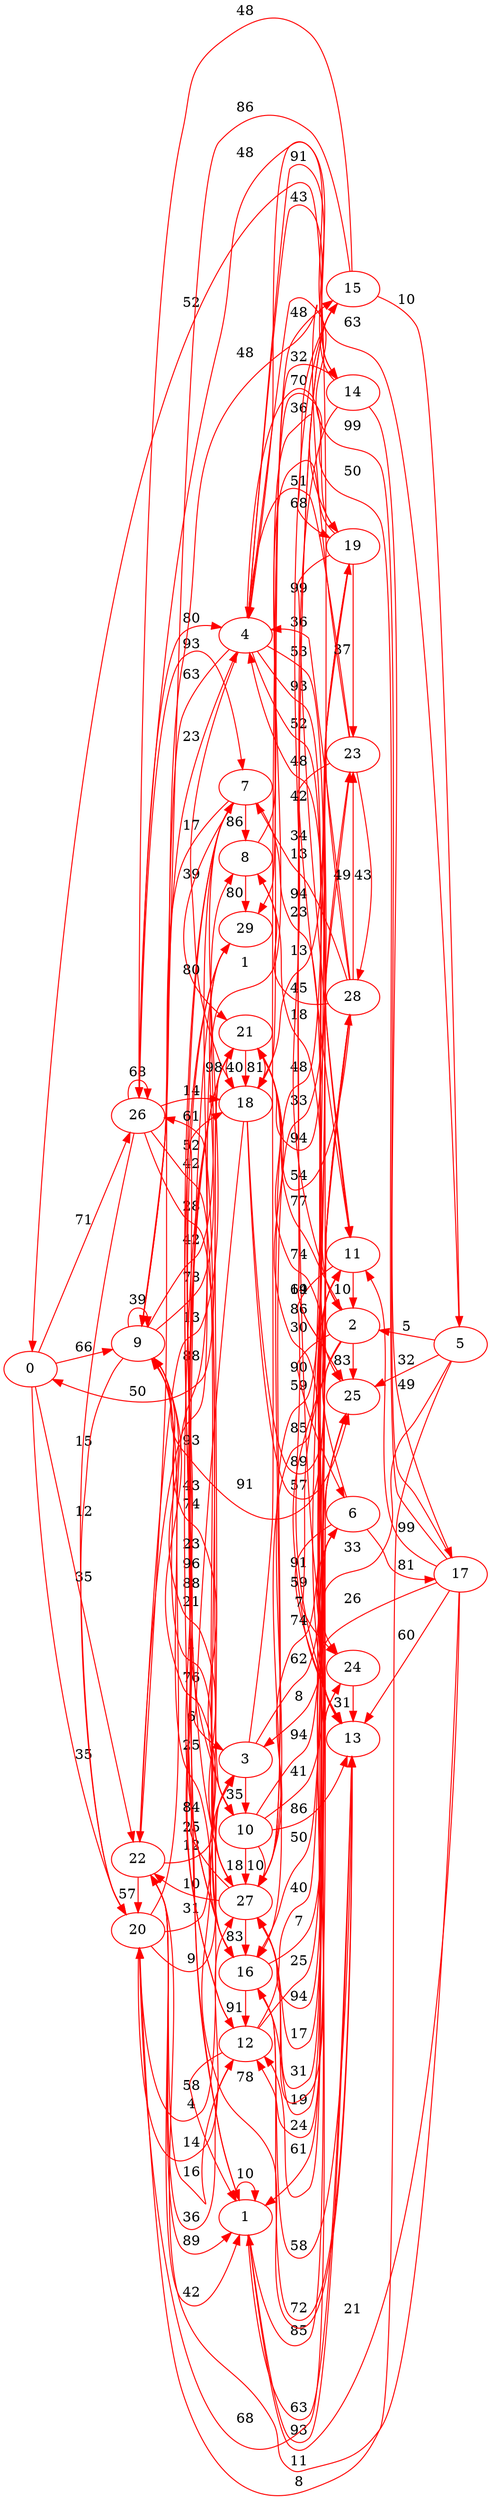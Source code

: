 digraph G {
ranksep = "equally";
rankdir = LR;
{rank = same; 0; };
{rank = same; 26; 9; 20; 22; };
{rank = same; 27; 4; 18; 7; 16; 10; 29; 8; 3; 21; 1; 12; };
{rank = same; 6; 25; 19; 2; 14; 11; 13; 28; 15; 23; 24; };
{rank = same; 17; 5; };
{rank = same; };
8 [color = "red"];
29 [color = "red"];
14 [color = "red"];
22 [color = "red"];
17 [color = "red"];
6 [color = "red"];
11 [color = "red"];
5 [color = "red"];
15 [color = "red"];
25 [color = "red"];
10 [color = "red"];
3 [color = "red"];
20 [color = "red"];
24 [color = "red"];
1 [color = "red"];
21 [color = "red"];
2 [color = "red"];
4 [color = "red"];
13 [color = "red"];
7 [color = "red"];
28 [color = "red"];
12 [color = "red"];
16 [color = "red"];
9 [color = "red"];
23 [color = "red"];
19 [color = "red"];
18 [color = "red"];
27 [color = "red"];
26 [color = "red"];
0 [color = "red"];
0->26[label="71" color = "red"];
0->9[label="66" color = "red"];
0->20[label="35" color = "red"];
0->22[label="35" color = "red"];
26->27[label="42" color = "red"];
26->4[label="80" color = "red"];
26->18[label="14" color = "red"];
26->7[label="93" color = "red"];
26->26[label="68" color = "red"];
26->16[label="28" color = "red"];
26->20[label="15" color = "red"];
9->16[label="76" color = "red"];
9->16[label="1" color = "red"];
9->10[label="74" color = "red"];
9->9[label="39" color = "red"];
9->29[label="78" color = "red"];
9->20[label="12" color = "red"];
9->8[label="42" color = "red"];
20->27[label="14" color = "red"];
20->7[label="88" color = "red"];
20->3[label="9" color = "red"];
20->21[label="31" color = "red"];
22->4[label="23" color = "red"];
22->1[label="42" color = "red"];
22->20[label="57" color = "red"];
22->3[label="12" color = "red"];
22->7[label="13" color = "red"];
22->1[label="89" color = "red"];
22->12[label="36" color = "red"];
27->18[label="52" color = "red"];
27->6[label="31" color = "red"];
27->25[label="17" color = "red"];
27->16[label="83" color = "red"];
27->9[label="21" color = "red"];
27->21[label="25" color = "red"];
27->22[label="10" color = "red"];
4->19[label="70" color = "red"];
4->2[label="93" color = "red"];
4->18[label="39" color = "red"];
4->9[label="63" color = "red"];
4->25[label="52" color = "red"];
4->14[label="91" color = "red"];
4->11[label="53" color = "red"];
18->19[label="13" color = "red"];
18->25[label="57" color = "red"];
18->11[label="89" color = "red"];
18->3[label="6" color = "red"];
7->13[label="23" color = "red"];
7->16[label="43" color = "red"];
7->8[label="86" color = "red"];
7->21[label="80" color = "red"];
7->12[label="88" color = "red"];
7->9[label="17" color = "red"];
16->12[label="91" color = "red"];
16->13[label="72" color = "red"];
16->13[label="58" color = "red"];
16->11[label="7" color = "red"];
10->13[label="86" color = "red"];
10->27[label="18" color = "red"];
10->25[label="41" color = "red"];
10->27[label="10" color = "red"];
10->28[label="94" color = "red"];
10->26[label="61" color = "red"];
29->12[label="96" color = "red"];
29->10[label="93" color = "red"];
29->1[label="25" color = "red"];
8->19[label="36" color = "red"];
8->13[label="18" color = "red"];
8->29[label="80" color = "red"];
3->10[label="35" color = "red"];
3->20[label="4" color = "red"];
3->11[label="62" color = "red"];
3->15[label="48" color = "red"];
21->23[label="94" color = "red"];
21->0[label="50" color = "red"];
21->18[label="40" color = "red"];
21->18[label="81" color = "red"];
21->1[label="84" color = "red"];
21->13[label="30" color = "red"];
21->16[label="23" color = "red"];
21->18[label="98" color = "red"];
1->1[label="10" color = "red"];
1->24[label="85" color = "red"];
1->13[label="63" color = "red"];
1->13[label="93" color = "red"];
12->28[label="40" color = "red"];
12->22[label="16" color = "red"];
12->1[label="58" color = "red"];
12->11[label="25" color = "red"];
6->16[label="19" color = "red"];
6->21[label="74" color = "red"];
6->17[label="81" color = "red"];
6->13[label="91" color = "red"];
6->1[label="61" color = "red"];
6->3[label="8" color = "red"];
25->15[label="14" color = "red"];
25->12[label="24" color = "red"];
19->27[label="33" color = "red"];
19->23[label="37" color = "red"];
19->22[label="1" color = "red"];
19->16[label="85" color = "red"];
19->27[label="59" color = "red"];
19->27[label="48" color = "red"];
19->11[label="99" color = "red"];
2->27[label="94" color = "red"];
2->21[label="77" color = "red"];
2->6[label="90" color = "red"];
2->25[label="83" color = "red"];
2->13[label="59" color = "red"];
2->24[label="7" color = "red"];
14->24[label="94" color = "red"];
14->17[label="49" color = "red"];
14->26[label="48" color = "red"];
14->4[label="43" color = "red"];
14->29[label="32" color = "red"];
11->2[label="10" color = "red"];
11->13[label="86" color = "red"];
13->4[label="48" color = "red"];
13->9[label="78" color = "red"];
28->0[label="52" color = "red"];
28->16[label="50" color = "red"];
28->7[label="13" color = "red"];
28->23[label="49" color = "red"];
28->21[label="54" color = "red"];
28->8[label="45" color = "red"];
28->9[label="91" color = "red"];
28->4[label="36" color = "red"];
15->9[label="86" color = "red"];
15->26[label="48" color = "red"];
15->25[label="69" color = "red"];
15->5[label="10" color = "red"];
15->19[label="68" color = "red"];
15->2[label="34" color = "red"];
23->9[label="48" color = "red"];
23->11[label="42" color = "red"];
23->4[label="51" color = "red"];
23->28[label="43" color = "red"];
23->27[label="74" color = "red"];
24->13[label="31" color = "red"];
24->20[label="68" color = "red"];
17->27[label="26" color = "red"];
17->13[label="60" color = "red"];
17->11[label="99" color = "red"];
17->22[label="11" color = "red"];
17->18[label="50" color = "red"];
17->4[label="99" color = "red"];
17->1[label="21" color = "red"];
5->4[label="63" color = "red"];
5->25[label="32" color = "red"];
5->2[label="5" color = "red"];
5->20[label="8" color = "red"];
5->12[label="33" color = "red"];
}
